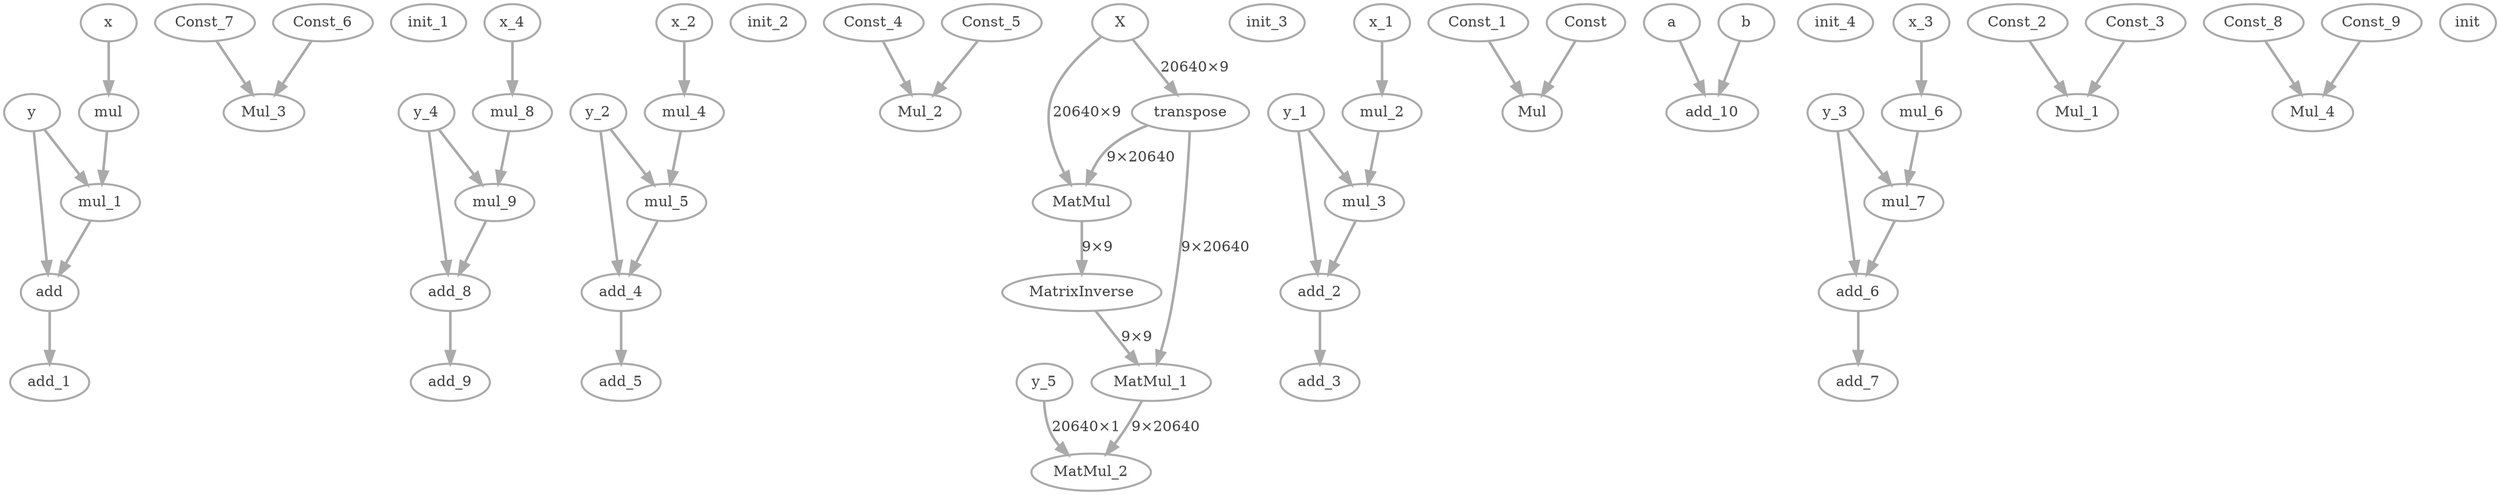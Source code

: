 digraph G {
	graph [color=white fillcolor=white fontcolor="#414141" style=rounded]
	node [color="#aaaaaa" fillcolor=white fontcolor="#414141" penwidth=2 style=filled]
	edge [arrowsize=1.2 color="#aaaaaa" fontcolor="#414141" penwidth=2.5]
	mul [label=mul]
	Const_7 [label=Const_7]
	init_1 [label=init_1]
	add_9 [label=add_9]
	mul_4 [label=mul_4]
	y [label=y]
	init_2 [label=init_2]
	Const_4 [label=Const_4]
	MatrixInverse [label=MatrixInverse]
	init_3 [label=init_3]
	Const_5 [label=Const_5]
	mul_3 [label=mul_3]
	mul_9 [label=mul_9]
	Const_1 [label=Const_1]
	x [label=x]
	a [label=a]
	X [label=X]
	init_4 [label=init_4]
	add_10 [label=add_10]
	Mul [label=Mul]
	y_1 [label=y_1]
	b [label=b]
	add_7 [label=add_7]
	x_4 [label=x_4]
	Const [label=Const]
	Const_2 [label=Const_2]
	Const_8 [label=Const_8]
	MatMul [label=MatMul]
	transpose [label=transpose]
	mul_1 [label=mul_1]
	y_3 [label=y_3]
	Mul_4 [label=Mul_4]
	add_3 [label=add_3]
	y_5 [label=y_5]
	mul_5 [label=mul_5]
	add_2 [label=add_2]
	x_1 [label=x_1]
	Mul_1 [label=Mul_1]
	mul_2 [label=mul_2]
	Const_6 [label=Const_6]
	add_5 [label=add_5]
	y_4 [label=y_4]
	add_4 [label=add_4]
	x_3 [label=x_3]
	MatMul_1 [label=MatMul_1]
	mul_6 [label=mul_6]
	Const_9 [label=Const_9]
	init [label=init]
	Mul_2 [label=Mul_2]
	x_2 [label=x_2]
	add [label=add]
	Mul_3 [label=Mul_3]
	Const_3 [label=Const_3]
	y_2 [label=y_2]
	add_1 [label=add_1]
	mul_8 [label=mul_8]
	MatMul_2 [label=MatMul_2]
	add_6 [label=add_6]
	mul_7 [label=mul_7]
	add_8 [label=add_8]
	x -> mul [label=""]
	mul_8 -> mul_9 [label=""]
	y_4 -> mul_9 [label=""]
	add_2 -> add_3 [label=""]
	add_4 -> add_5 [label=""]
	MatMul -> MatrixInverse [label="9×9"]
	a -> add_10 [label=""]
	b -> add_10 [label=""]
	Const_1 -> Mul [label=""]
	Const -> Mul [label=""]
	add_6 -> add_7 [label=""]
	mul_6 -> mul_7 [label=""]
	y_3 -> mul_7 [label=""]
	x_2 -> mul_4 [label=""]
	X -> MatMul [label="20640×9"]
	transpose -> MatMul [label="9×20640"]
	X -> transpose [label="20640×9"]
	mul -> mul_1 [label=""]
	y -> mul_1 [label=""]
	add -> add_1 [label=""]
	Const_9 -> Mul_4 [label=""]
	Const_8 -> Mul_4 [label=""]
	mul_2 -> mul_3 [label=""]
	y_1 -> mul_3 [label=""]
	y_2 -> mul_5 [label=""]
	mul_4 -> mul_5 [label=""]
	mul_3 -> add_2 [label=""]
	y_1 -> add_2 [label=""]
	Const_3 -> Mul_1 [label=""]
	Const_2 -> Mul_1 [label=""]
	x_1 -> mul_2 [label=""]
	add_8 -> add_9 [label=""]
	mul_5 -> add_4 [label=""]
	y_2 -> add_4 [label=""]
	x_3 -> mul_6 [label=""]
	Const_5 -> Mul_2 [label=""]
	Const_4 -> Mul_2 [label=""]
	Const_7 -> Mul_3 [label=""]
	Const_6 -> Mul_3 [label=""]
	mul_1 -> add [label=""]
	y -> add [label=""]
	x_4 -> mul_8 [label=""]
	MatMul_1 -> MatMul_2 [label="9×20640"]
	y_5 -> MatMul_2 [label="20640×1"]
	mul_7 -> add_6 [label=""]
	y_3 -> add_6 [label=""]
	transpose -> MatMul_1 [label="9×20640"]
	MatrixInverse -> MatMul_1 [label="9×9"]
	mul_9 -> add_8 [label=""]
	y_4 -> add_8 [label=""]
}
